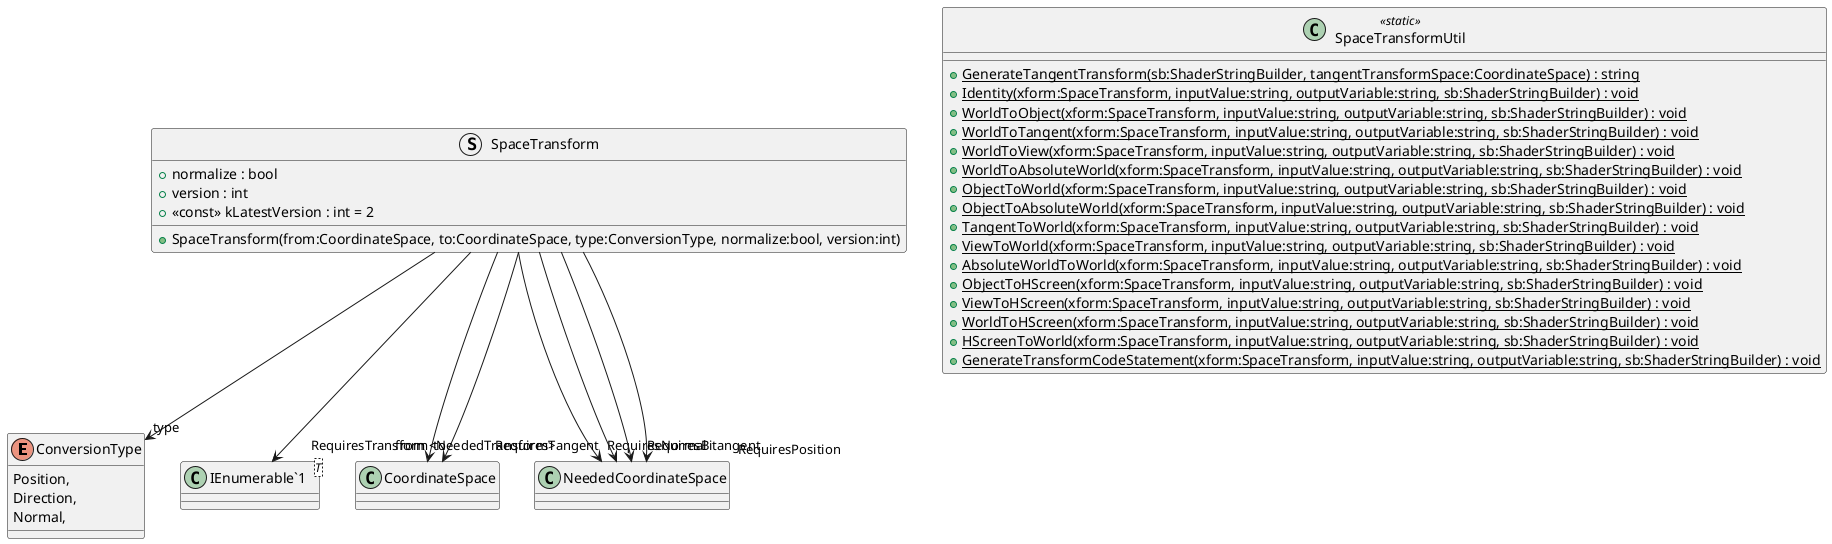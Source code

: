 @startuml
enum ConversionType {
    Position,
    Direction,
    Normal,
}
struct SpaceTransform {
    + normalize : bool
    + version : int
    + <<const>> kLatestVersion : int = 2
    + SpaceTransform(from:CoordinateSpace, to:CoordinateSpace, type:ConversionType, normalize:bool, version:int)
}
class SpaceTransformUtil <<static>> {
    + {static} GenerateTangentTransform(sb:ShaderStringBuilder, tangentTransformSpace:CoordinateSpace) : string
    + {static} Identity(xform:SpaceTransform, inputValue:string, outputVariable:string, sb:ShaderStringBuilder) : void
    + {static} WorldToObject(xform:SpaceTransform, inputValue:string, outputVariable:string, sb:ShaderStringBuilder) : void
    + {static} WorldToTangent(xform:SpaceTransform, inputValue:string, outputVariable:string, sb:ShaderStringBuilder) : void
    + {static} WorldToView(xform:SpaceTransform, inputValue:string, outputVariable:string, sb:ShaderStringBuilder) : void
    + {static} WorldToAbsoluteWorld(xform:SpaceTransform, inputValue:string, outputVariable:string, sb:ShaderStringBuilder) : void
    + {static} ObjectToWorld(xform:SpaceTransform, inputValue:string, outputVariable:string, sb:ShaderStringBuilder) : void
    + {static} ObjectToAbsoluteWorld(xform:SpaceTransform, inputValue:string, outputVariable:string, sb:ShaderStringBuilder) : void
    + {static} TangentToWorld(xform:SpaceTransform, inputValue:string, outputVariable:string, sb:ShaderStringBuilder) : void
    + {static} ViewToWorld(xform:SpaceTransform, inputValue:string, outputVariable:string, sb:ShaderStringBuilder) : void
    + {static} AbsoluteWorldToWorld(xform:SpaceTransform, inputValue:string, outputVariable:string, sb:ShaderStringBuilder) : void
    + {static} ObjectToHScreen(xform:SpaceTransform, inputValue:string, outputVariable:string, sb:ShaderStringBuilder) : void
    + {static} ViewToHScreen(xform:SpaceTransform, inputValue:string, outputVariable:string, sb:ShaderStringBuilder) : void
    + {static} WorldToHScreen(xform:SpaceTransform, inputValue:string, outputVariable:string, sb:ShaderStringBuilder) : void
    + {static} HScreenToWorld(xform:SpaceTransform, inputValue:string, outputVariable:string, sb:ShaderStringBuilder) : void
    + {static} GenerateTransformCodeStatement(xform:SpaceTransform, inputValue:string, outputVariable:string, sb:ShaderStringBuilder) : void
}
class "IEnumerable`1"<T> {
}
SpaceTransform --> "from" CoordinateSpace
SpaceTransform --> "to" CoordinateSpace
SpaceTransform --> "type" ConversionType
SpaceTransform --> "RequiresNormal" NeededCoordinateSpace
SpaceTransform --> "RequiresTangent" NeededCoordinateSpace
SpaceTransform --> "RequiresBitangent" NeededCoordinateSpace
SpaceTransform --> "RequiresPosition" NeededCoordinateSpace
SpaceTransform --> "RequiresTransform<NeededTransform>" "IEnumerable`1"
@enduml
